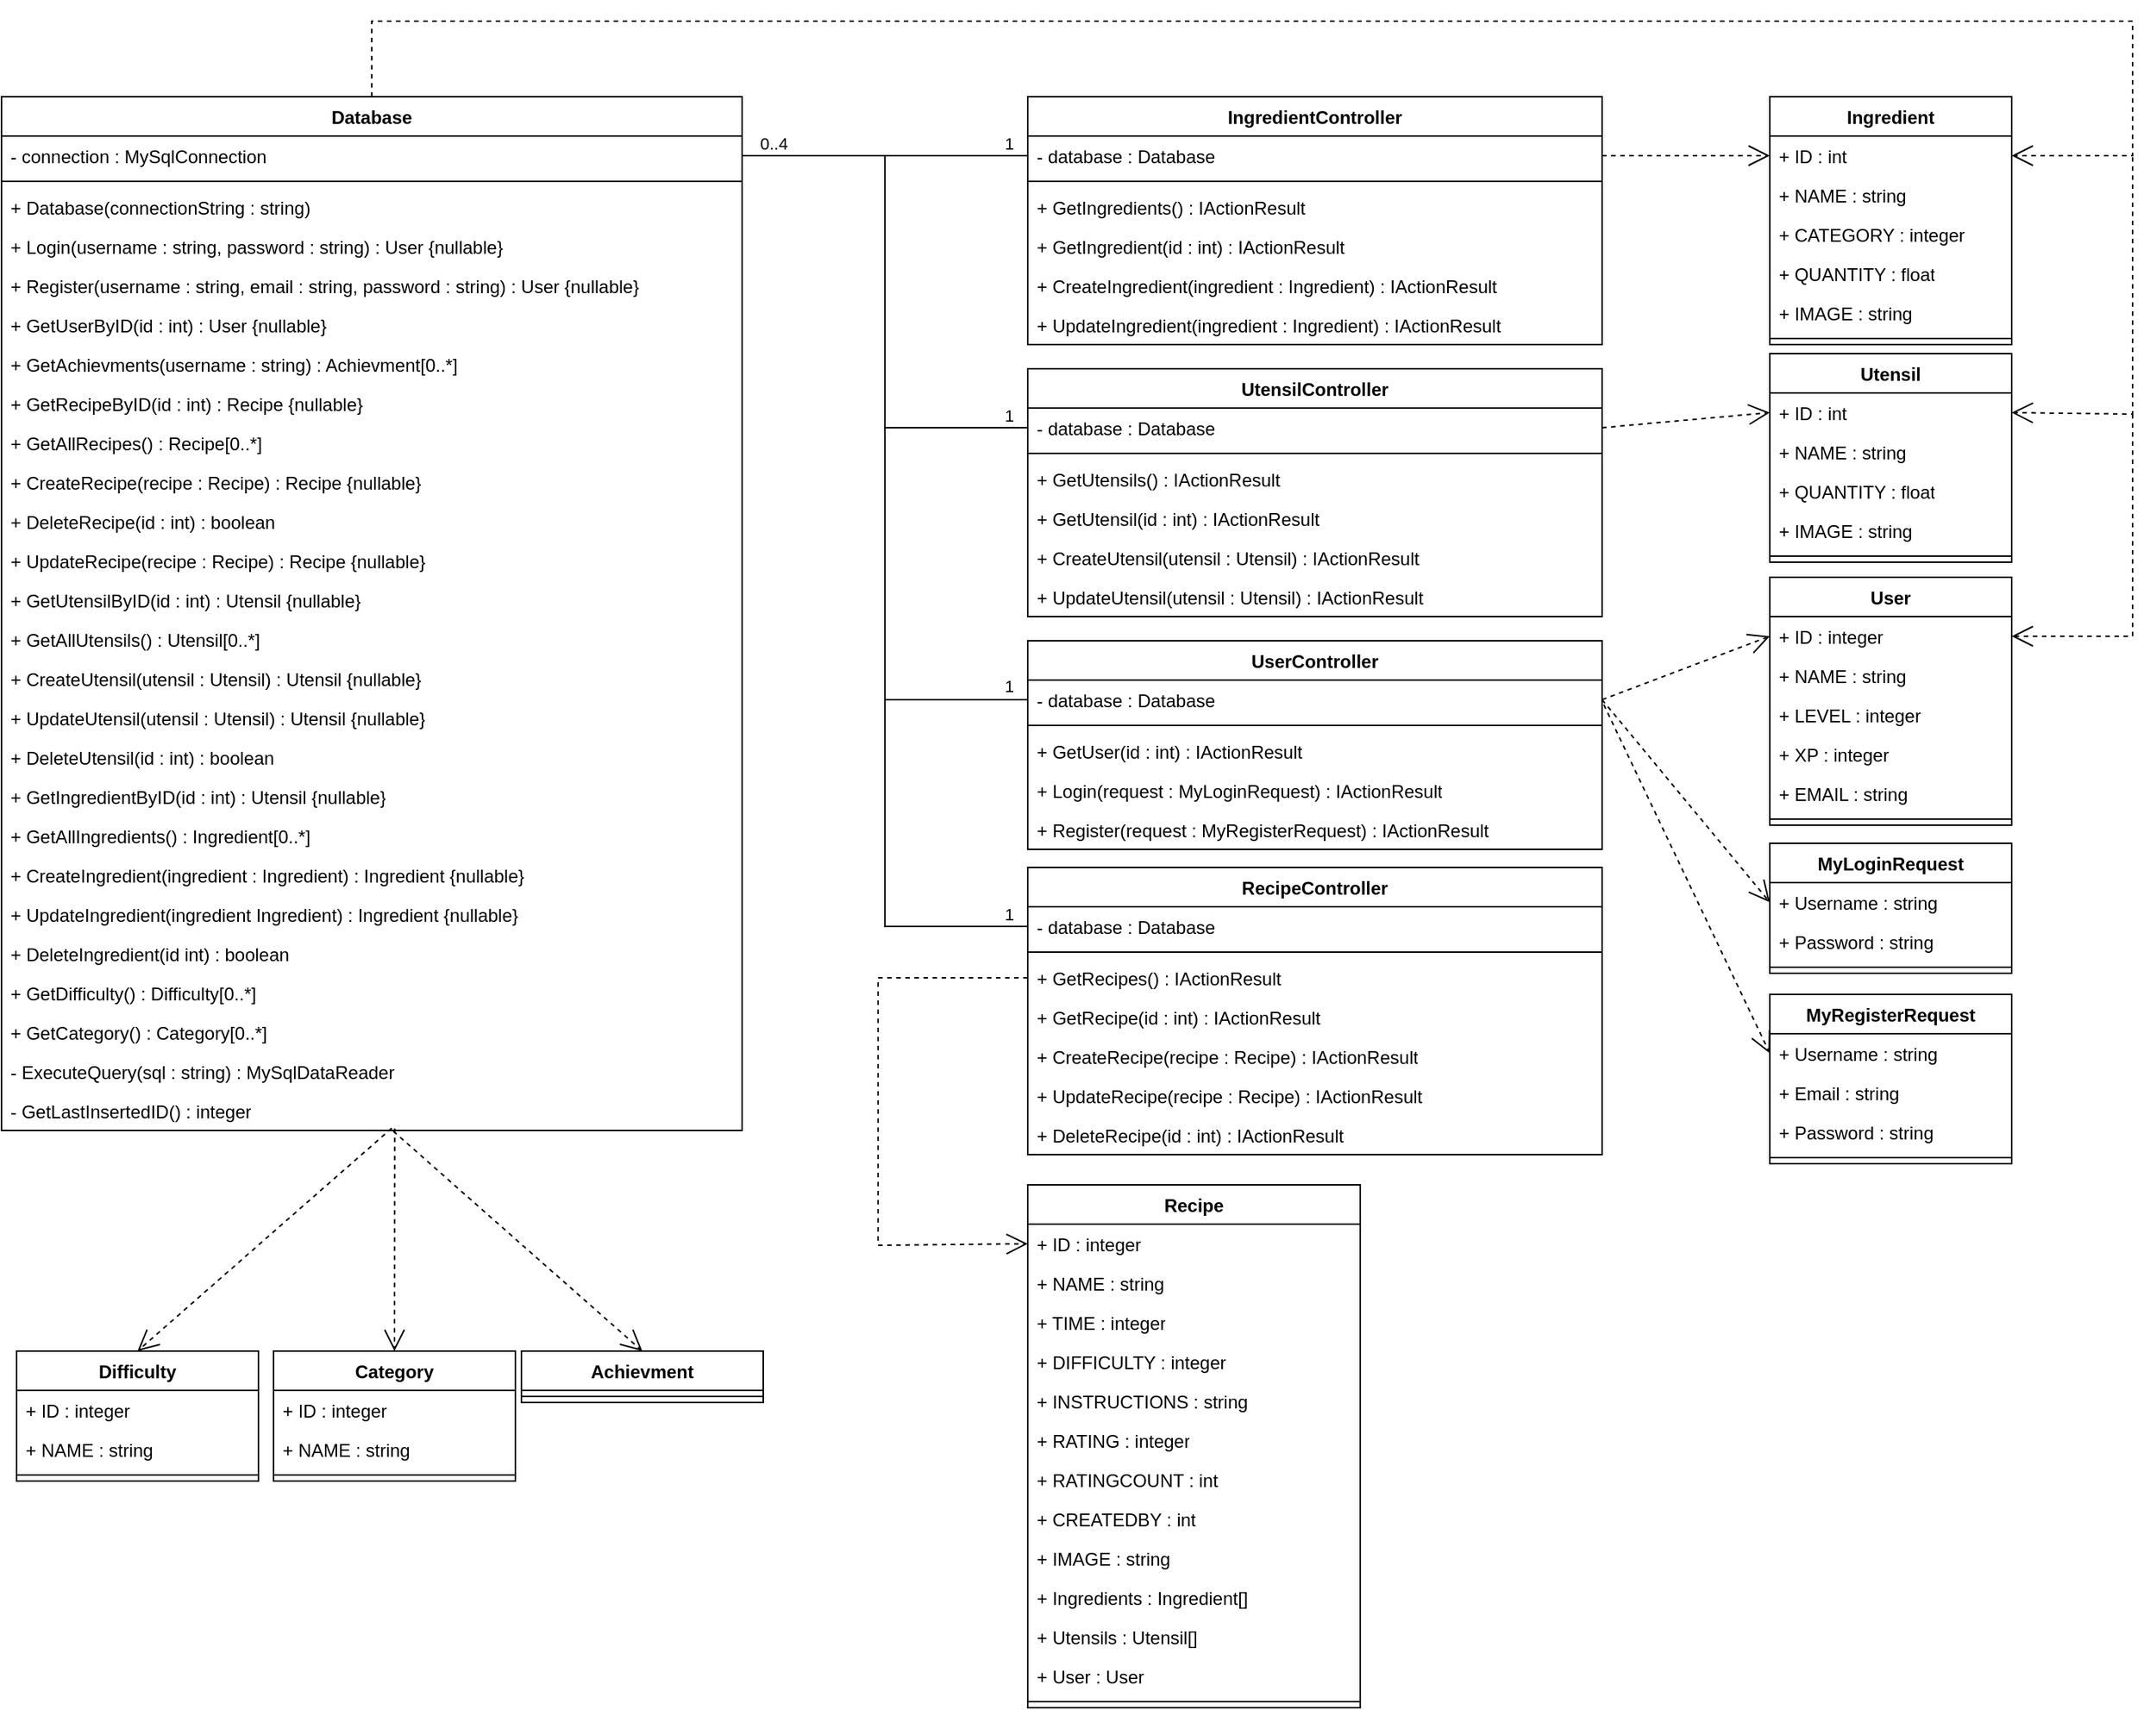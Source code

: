 <mxfile version="26.0.15">
  <diagram name="Seite-1" id="DfPdYTXLXnSN6vnyq1ma">
    <mxGraphModel dx="2300" dy="1243" grid="1" gridSize="10" guides="1" tooltips="1" connect="1" arrows="1" fold="1" page="1" pageScale="1" pageWidth="827" pageHeight="1169" math="0" shadow="0">
      <root>
        <mxCell id="0" />
        <mxCell id="1" parent="0" />
        <mxCell id="bOV27ZRf-qqVnHiNed2t-1" value="IngredientController" style="swimlane;fontStyle=1;align=center;verticalAlign=top;childLayout=stackLayout;horizontal=1;startSize=26;horizontalStack=0;resizeParent=1;resizeParentMax=0;resizeLast=0;collapsible=1;marginBottom=0;whiteSpace=wrap;html=1;" vertex="1" parent="1">
          <mxGeometry x="789" y="90" width="380" height="164" as="geometry" />
        </mxCell>
        <mxCell id="bOV27ZRf-qqVnHiNed2t-2" value="- database : Database" style="text;strokeColor=none;fillColor=none;align=left;verticalAlign=top;spacingLeft=4;spacingRight=4;overflow=hidden;rotatable=0;points=[[0,0.5],[1,0.5]];portConstraint=eastwest;whiteSpace=wrap;html=1;" vertex="1" parent="bOV27ZRf-qqVnHiNed2t-1">
          <mxGeometry y="26" width="380" height="26" as="geometry" />
        </mxCell>
        <mxCell id="bOV27ZRf-qqVnHiNed2t-3" value="" style="line;strokeWidth=1;fillColor=none;align=left;verticalAlign=middle;spacingTop=-1;spacingLeft=3;spacingRight=3;rotatable=0;labelPosition=right;points=[];portConstraint=eastwest;strokeColor=inherit;" vertex="1" parent="bOV27ZRf-qqVnHiNed2t-1">
          <mxGeometry y="52" width="380" height="8" as="geometry" />
        </mxCell>
        <mxCell id="bOV27ZRf-qqVnHiNed2t-4" value="+ GetIngredients() : IActionResult" style="text;strokeColor=none;fillColor=none;align=left;verticalAlign=top;spacingLeft=4;spacingRight=4;overflow=hidden;rotatable=0;points=[[0,0.5],[1,0.5]];portConstraint=eastwest;whiteSpace=wrap;html=1;" vertex="1" parent="bOV27ZRf-qqVnHiNed2t-1">
          <mxGeometry y="60" width="380" height="26" as="geometry" />
        </mxCell>
        <mxCell id="bOV27ZRf-qqVnHiNed2t-47" value="+ GetIngredient(id : int) : IActionResult" style="text;strokeColor=none;fillColor=none;align=left;verticalAlign=top;spacingLeft=4;spacingRight=4;overflow=hidden;rotatable=0;points=[[0,0.5],[1,0.5]];portConstraint=eastwest;whiteSpace=wrap;html=1;" vertex="1" parent="bOV27ZRf-qqVnHiNed2t-1">
          <mxGeometry y="86" width="380" height="26" as="geometry" />
        </mxCell>
        <mxCell id="bOV27ZRf-qqVnHiNed2t-48" value="+ CreateIngredient(ingredient : Ingredient) : IActionResult" style="text;strokeColor=none;fillColor=none;align=left;verticalAlign=top;spacingLeft=4;spacingRight=4;overflow=hidden;rotatable=0;points=[[0,0.5],[1,0.5]];portConstraint=eastwest;whiteSpace=wrap;html=1;" vertex="1" parent="bOV27ZRf-qqVnHiNed2t-1">
          <mxGeometry y="112" width="380" height="26" as="geometry" />
        </mxCell>
        <mxCell id="bOV27ZRf-qqVnHiNed2t-49" value="+ UpdateIngredient(ingredient : Ingredient) : IActionResult" style="text;strokeColor=none;fillColor=none;align=left;verticalAlign=top;spacingLeft=4;spacingRight=4;overflow=hidden;rotatable=0;points=[[0,0.5],[1,0.5]];portConstraint=eastwest;whiteSpace=wrap;html=1;" vertex="1" parent="bOV27ZRf-qqVnHiNed2t-1">
          <mxGeometry y="138" width="380" height="26" as="geometry" />
        </mxCell>
        <mxCell id="bOV27ZRf-qqVnHiNed2t-5" value="RecipeController" style="swimlane;fontStyle=1;align=center;verticalAlign=top;childLayout=stackLayout;horizontal=1;startSize=26;horizontalStack=0;resizeParent=1;resizeParentMax=0;resizeLast=0;collapsible=1;marginBottom=0;whiteSpace=wrap;html=1;" vertex="1" parent="1">
          <mxGeometry x="789" y="600" width="380" height="190" as="geometry" />
        </mxCell>
        <mxCell id="bOV27ZRf-qqVnHiNed2t-17" value="- database : Database" style="text;strokeColor=none;fillColor=none;align=left;verticalAlign=top;spacingLeft=4;spacingRight=4;overflow=hidden;rotatable=0;points=[[0,0.5],[1,0.5]];portConstraint=eastwest;whiteSpace=wrap;html=1;" vertex="1" parent="bOV27ZRf-qqVnHiNed2t-5">
          <mxGeometry y="26" width="380" height="26" as="geometry" />
        </mxCell>
        <mxCell id="bOV27ZRf-qqVnHiNed2t-7" value="" style="line;strokeWidth=1;fillColor=none;align=left;verticalAlign=middle;spacingTop=-1;spacingLeft=3;spacingRight=3;rotatable=0;labelPosition=right;points=[];portConstraint=eastwest;strokeColor=inherit;" vertex="1" parent="bOV27ZRf-qqVnHiNed2t-5">
          <mxGeometry y="52" width="380" height="8" as="geometry" />
        </mxCell>
        <mxCell id="bOV27ZRf-qqVnHiNed2t-8" value="+ GetRecipes() : IActionResult" style="text;strokeColor=none;fillColor=none;align=left;verticalAlign=top;spacingLeft=4;spacingRight=4;overflow=hidden;rotatable=0;points=[[0,0.5],[1,0.5]];portConstraint=eastwest;whiteSpace=wrap;html=1;" vertex="1" parent="bOV27ZRf-qqVnHiNed2t-5">
          <mxGeometry y="60" width="380" height="26" as="geometry" />
        </mxCell>
        <mxCell id="bOV27ZRf-qqVnHiNed2t-56" value="+ GetRecipe(id : int) : IActionResult" style="text;strokeColor=none;fillColor=none;align=left;verticalAlign=top;spacingLeft=4;spacingRight=4;overflow=hidden;rotatable=0;points=[[0,0.5],[1,0.5]];portConstraint=eastwest;whiteSpace=wrap;html=1;" vertex="1" parent="bOV27ZRf-qqVnHiNed2t-5">
          <mxGeometry y="86" width="380" height="26" as="geometry" />
        </mxCell>
        <mxCell id="bOV27ZRf-qqVnHiNed2t-57" value="+ CreateRecipe(recipe : Recipe) : IActionResult" style="text;strokeColor=none;fillColor=none;align=left;verticalAlign=top;spacingLeft=4;spacingRight=4;overflow=hidden;rotatable=0;points=[[0,0.5],[1,0.5]];portConstraint=eastwest;whiteSpace=wrap;html=1;" vertex="1" parent="bOV27ZRf-qqVnHiNed2t-5">
          <mxGeometry y="112" width="380" height="26" as="geometry" />
        </mxCell>
        <mxCell id="bOV27ZRf-qqVnHiNed2t-58" value="+ UpdateRecipe(recipe : Recipe) : IActionResult" style="text;strokeColor=none;fillColor=none;align=left;verticalAlign=top;spacingLeft=4;spacingRight=4;overflow=hidden;rotatable=0;points=[[0,0.5],[1,0.5]];portConstraint=eastwest;whiteSpace=wrap;html=1;" vertex="1" parent="bOV27ZRf-qqVnHiNed2t-5">
          <mxGeometry y="138" width="380" height="26" as="geometry" />
        </mxCell>
        <mxCell id="bOV27ZRf-qqVnHiNed2t-59" value="+ DeleteRecipe(id : int) : IActionResult" style="text;strokeColor=none;fillColor=none;align=left;verticalAlign=top;spacingLeft=4;spacingRight=4;overflow=hidden;rotatable=0;points=[[0,0.5],[1,0.5]];portConstraint=eastwest;whiteSpace=wrap;html=1;" vertex="1" parent="bOV27ZRf-qqVnHiNed2t-5">
          <mxGeometry y="164" width="380" height="26" as="geometry" />
        </mxCell>
        <mxCell id="bOV27ZRf-qqVnHiNed2t-9" value="User&lt;span style=&quot;background-color: transparent; color: light-dark(rgb(0, 0, 0), rgb(255, 255, 255));&quot;&gt;Controller&lt;/span&gt;" style="swimlane;fontStyle=1;align=center;verticalAlign=top;childLayout=stackLayout;horizontal=1;startSize=26;horizontalStack=0;resizeParent=1;resizeParentMax=0;resizeLast=0;collapsible=1;marginBottom=0;whiteSpace=wrap;html=1;" vertex="1" parent="1">
          <mxGeometry x="789" y="450" width="380" height="138" as="geometry" />
        </mxCell>
        <mxCell id="bOV27ZRf-qqVnHiNed2t-18" value="- database : Database" style="text;strokeColor=none;fillColor=none;align=left;verticalAlign=top;spacingLeft=4;spacingRight=4;overflow=hidden;rotatable=0;points=[[0,0.5],[1,0.5]];portConstraint=eastwest;whiteSpace=wrap;html=1;" vertex="1" parent="bOV27ZRf-qqVnHiNed2t-9">
          <mxGeometry y="26" width="380" height="26" as="geometry" />
        </mxCell>
        <mxCell id="bOV27ZRf-qqVnHiNed2t-11" value="" style="line;strokeWidth=1;fillColor=none;align=left;verticalAlign=middle;spacingTop=-1;spacingLeft=3;spacingRight=3;rotatable=0;labelPosition=right;points=[];portConstraint=eastwest;strokeColor=inherit;" vertex="1" parent="bOV27ZRf-qqVnHiNed2t-9">
          <mxGeometry y="52" width="380" height="8" as="geometry" />
        </mxCell>
        <mxCell id="bOV27ZRf-qqVnHiNed2t-12" value="+ GetUser(id : int) : IActionResult" style="text;strokeColor=none;fillColor=none;align=left;verticalAlign=top;spacingLeft=4;spacingRight=4;overflow=hidden;rotatable=0;points=[[0,0.5],[1,0.5]];portConstraint=eastwest;whiteSpace=wrap;html=1;" vertex="1" parent="bOV27ZRf-qqVnHiNed2t-9">
          <mxGeometry y="60" width="380" height="26" as="geometry" />
        </mxCell>
        <mxCell id="bOV27ZRf-qqVnHiNed2t-54" value="+ Login(request : MyLoginRequest) : IActionResult" style="text;strokeColor=none;fillColor=none;align=left;verticalAlign=top;spacingLeft=4;spacingRight=4;overflow=hidden;rotatable=0;points=[[0,0.5],[1,0.5]];portConstraint=eastwest;whiteSpace=wrap;html=1;" vertex="1" parent="bOV27ZRf-qqVnHiNed2t-9">
          <mxGeometry y="86" width="380" height="26" as="geometry" />
        </mxCell>
        <mxCell id="bOV27ZRf-qqVnHiNed2t-55" value="+ Register(request : MyRegisterRequest) : IActionResult" style="text;strokeColor=none;fillColor=none;align=left;verticalAlign=top;spacingLeft=4;spacingRight=4;overflow=hidden;rotatable=0;points=[[0,0.5],[1,0.5]];portConstraint=eastwest;whiteSpace=wrap;html=1;" vertex="1" parent="bOV27ZRf-qqVnHiNed2t-9">
          <mxGeometry y="112" width="380" height="26" as="geometry" />
        </mxCell>
        <mxCell id="bOV27ZRf-qqVnHiNed2t-13" value="UtensilController" style="swimlane;fontStyle=1;align=center;verticalAlign=top;childLayout=stackLayout;horizontal=1;startSize=26;horizontalStack=0;resizeParent=1;resizeParentMax=0;resizeLast=0;collapsible=1;marginBottom=0;whiteSpace=wrap;html=1;" vertex="1" parent="1">
          <mxGeometry x="789" y="270" width="380" height="164" as="geometry" />
        </mxCell>
        <mxCell id="bOV27ZRf-qqVnHiNed2t-19" value="- database : Database" style="text;strokeColor=none;fillColor=none;align=left;verticalAlign=top;spacingLeft=4;spacingRight=4;overflow=hidden;rotatable=0;points=[[0,0.5],[1,0.5]];portConstraint=eastwest;whiteSpace=wrap;html=1;" vertex="1" parent="bOV27ZRf-qqVnHiNed2t-13">
          <mxGeometry y="26" width="380" height="26" as="geometry" />
        </mxCell>
        <mxCell id="bOV27ZRf-qqVnHiNed2t-15" value="" style="line;strokeWidth=1;fillColor=none;align=left;verticalAlign=middle;spacingTop=-1;spacingLeft=3;spacingRight=3;rotatable=0;labelPosition=right;points=[];portConstraint=eastwest;strokeColor=inherit;" vertex="1" parent="bOV27ZRf-qqVnHiNed2t-13">
          <mxGeometry y="52" width="380" height="8" as="geometry" />
        </mxCell>
        <mxCell id="bOV27ZRf-qqVnHiNed2t-16" value="+ GetUtensils() : IActionResult" style="text;strokeColor=none;fillColor=none;align=left;verticalAlign=top;spacingLeft=4;spacingRight=4;overflow=hidden;rotatable=0;points=[[0,0.5],[1,0.5]];portConstraint=eastwest;whiteSpace=wrap;html=1;" vertex="1" parent="bOV27ZRf-qqVnHiNed2t-13">
          <mxGeometry y="60" width="380" height="26" as="geometry" />
        </mxCell>
        <mxCell id="bOV27ZRf-qqVnHiNed2t-51" value="+ GetUtensil(id : int) : IActionResult" style="text;strokeColor=none;fillColor=none;align=left;verticalAlign=top;spacingLeft=4;spacingRight=4;overflow=hidden;rotatable=0;points=[[0,0.5],[1,0.5]];portConstraint=eastwest;whiteSpace=wrap;html=1;" vertex="1" parent="bOV27ZRf-qqVnHiNed2t-13">
          <mxGeometry y="86" width="380" height="26" as="geometry" />
        </mxCell>
        <mxCell id="bOV27ZRf-qqVnHiNed2t-52" value="+ CreateUtensil(utensil : Utensil) : IActionResult" style="text;strokeColor=none;fillColor=none;align=left;verticalAlign=top;spacingLeft=4;spacingRight=4;overflow=hidden;rotatable=0;points=[[0,0.5],[1,0.5]];portConstraint=eastwest;whiteSpace=wrap;html=1;" vertex="1" parent="bOV27ZRf-qqVnHiNed2t-13">
          <mxGeometry y="112" width="380" height="26" as="geometry" />
        </mxCell>
        <mxCell id="bOV27ZRf-qqVnHiNed2t-53" value="+ UpdateUtensil(utensil : Utensil) : IActionResult" style="text;strokeColor=none;fillColor=none;align=left;verticalAlign=top;spacingLeft=4;spacingRight=4;overflow=hidden;rotatable=0;points=[[0,0.5],[1,0.5]];portConstraint=eastwest;whiteSpace=wrap;html=1;" vertex="1" parent="bOV27ZRf-qqVnHiNed2t-13">
          <mxGeometry y="138" width="380" height="26" as="geometry" />
        </mxCell>
        <mxCell id="bOV27ZRf-qqVnHiNed2t-20" value="Database" style="swimlane;fontStyle=1;align=center;verticalAlign=top;childLayout=stackLayout;horizontal=1;startSize=26;horizontalStack=0;resizeParent=1;resizeParentMax=0;resizeLast=0;collapsible=1;marginBottom=0;whiteSpace=wrap;html=1;" vertex="1" parent="1">
          <mxGeometry x="110" y="90" width="490" height="684" as="geometry" />
        </mxCell>
        <mxCell id="bOV27ZRf-qqVnHiNed2t-21" value="- connection : MySqlConnection" style="text;strokeColor=none;fillColor=none;align=left;verticalAlign=top;spacingLeft=4;spacingRight=4;overflow=hidden;rotatable=0;points=[[0,0.5],[1,0.5]];portConstraint=eastwest;whiteSpace=wrap;html=1;" vertex="1" parent="bOV27ZRf-qqVnHiNed2t-20">
          <mxGeometry y="26" width="490" height="26" as="geometry" />
        </mxCell>
        <mxCell id="bOV27ZRf-qqVnHiNed2t-22" value="" style="line;strokeWidth=1;fillColor=none;align=left;verticalAlign=middle;spacingTop=-1;spacingLeft=3;spacingRight=3;rotatable=0;labelPosition=right;points=[];portConstraint=eastwest;strokeColor=inherit;" vertex="1" parent="bOV27ZRf-qqVnHiNed2t-20">
          <mxGeometry y="52" width="490" height="8" as="geometry" />
        </mxCell>
        <mxCell id="bOV27ZRf-qqVnHiNed2t-23" value="+ Database(connectionString : string)" style="text;strokeColor=none;fillColor=none;align=left;verticalAlign=top;spacingLeft=4;spacingRight=4;overflow=hidden;rotatable=0;points=[[0,0.5],[1,0.5]];portConstraint=eastwest;whiteSpace=wrap;html=1;" vertex="1" parent="bOV27ZRf-qqVnHiNed2t-20">
          <mxGeometry y="60" width="490" height="26" as="geometry" />
        </mxCell>
        <mxCell id="bOV27ZRf-qqVnHiNed2t-26" value="+ Login(username : string, password : string) : User&amp;nbsp;{nullable}" style="text;strokeColor=none;fillColor=none;align=left;verticalAlign=top;spacingLeft=4;spacingRight=4;overflow=hidden;rotatable=0;points=[[0,0.5],[1,0.5]];portConstraint=eastwest;whiteSpace=wrap;html=1;" vertex="1" parent="bOV27ZRf-qqVnHiNed2t-20">
          <mxGeometry y="86" width="490" height="26" as="geometry" />
        </mxCell>
        <mxCell id="bOV27ZRf-qqVnHiNed2t-28" value="+ Register(username : string, email : string, password : string) : User&amp;nbsp;{nullable}" style="text;strokeColor=none;fillColor=none;align=left;verticalAlign=top;spacingLeft=4;spacingRight=4;overflow=hidden;rotatable=0;points=[[0,0.5],[1,0.5]];portConstraint=eastwest;whiteSpace=wrap;html=1;" vertex="1" parent="bOV27ZRf-qqVnHiNed2t-20">
          <mxGeometry y="112" width="490" height="26" as="geometry" />
        </mxCell>
        <mxCell id="bOV27ZRf-qqVnHiNed2t-30" value="+ GetUserByID(id : int) : User&amp;nbsp;{nullable}" style="text;strokeColor=none;fillColor=none;align=left;verticalAlign=top;spacingLeft=4;spacingRight=4;overflow=hidden;rotatable=0;points=[[0,0.5],[1,0.5]];portConstraint=eastwest;whiteSpace=wrap;html=1;" vertex="1" parent="bOV27ZRf-qqVnHiNed2t-20">
          <mxGeometry y="138" width="490" height="26" as="geometry" />
        </mxCell>
        <mxCell id="bOV27ZRf-qqVnHiNed2t-31" value="+ GetAchievments(username : string) : Achievment[0..*]" style="text;strokeColor=none;fillColor=none;align=left;verticalAlign=top;spacingLeft=4;spacingRight=4;overflow=hidden;rotatable=0;points=[[0,0.5],[1,0.5]];portConstraint=eastwest;whiteSpace=wrap;html=1;" vertex="1" parent="bOV27ZRf-qqVnHiNed2t-20">
          <mxGeometry y="164" width="490" height="26" as="geometry" />
        </mxCell>
        <mxCell id="bOV27ZRf-qqVnHiNed2t-24" value="+ GetRecipeByID(id : int) : Recipe&amp;nbsp;{nullable}" style="text;strokeColor=none;fillColor=none;align=left;verticalAlign=top;spacingLeft=4;spacingRight=4;overflow=hidden;rotatable=0;points=[[0,0.5],[1,0.5]];portConstraint=eastwest;whiteSpace=wrap;html=1;" vertex="1" parent="bOV27ZRf-qqVnHiNed2t-20">
          <mxGeometry y="190" width="490" height="26" as="geometry" />
        </mxCell>
        <mxCell id="bOV27ZRf-qqVnHiNed2t-25" value="+ GetAllRecipes() : Recipe[0..*]" style="text;strokeColor=none;fillColor=none;align=left;verticalAlign=top;spacingLeft=4;spacingRight=4;overflow=hidden;rotatable=0;points=[[0,0.5],[1,0.5]];portConstraint=eastwest;whiteSpace=wrap;html=1;" vertex="1" parent="bOV27ZRf-qqVnHiNed2t-20">
          <mxGeometry y="216" width="490" height="26" as="geometry" />
        </mxCell>
        <mxCell id="bOV27ZRf-qqVnHiNed2t-32" value="+ CreateRecipe(recipe : Recipe) : Recipe&amp;nbsp;{nullable}" style="text;strokeColor=none;fillColor=none;align=left;verticalAlign=top;spacingLeft=4;spacingRight=4;overflow=hidden;rotatable=0;points=[[0,0.5],[1,0.5]];portConstraint=eastwest;whiteSpace=wrap;html=1;" vertex="1" parent="bOV27ZRf-qqVnHiNed2t-20">
          <mxGeometry y="242" width="490" height="26" as="geometry" />
        </mxCell>
        <mxCell id="bOV27ZRf-qqVnHiNed2t-29" value="+ DeleteRecipe(id : int) : boolean" style="text;strokeColor=none;fillColor=none;align=left;verticalAlign=top;spacingLeft=4;spacingRight=4;overflow=hidden;rotatable=0;points=[[0,0.5],[1,0.5]];portConstraint=eastwest;whiteSpace=wrap;html=1;" vertex="1" parent="bOV27ZRf-qqVnHiNed2t-20">
          <mxGeometry y="268" width="490" height="26" as="geometry" />
        </mxCell>
        <mxCell id="bOV27ZRf-qqVnHiNed2t-27" value="+ UpdateRecipe(recipe : Recipe) : Recipe&amp;nbsp;{nullable}" style="text;strokeColor=none;fillColor=none;align=left;verticalAlign=top;spacingLeft=4;spacingRight=4;overflow=hidden;rotatable=0;points=[[0,0.5],[1,0.5]];portConstraint=eastwest;whiteSpace=wrap;html=1;" vertex="1" parent="bOV27ZRf-qqVnHiNed2t-20">
          <mxGeometry y="294" width="490" height="26" as="geometry" />
        </mxCell>
        <mxCell id="bOV27ZRf-qqVnHiNed2t-33" value="+ GetUtensilByID(id : int) : Utensil&amp;nbsp;{nullable}" style="text;strokeColor=none;fillColor=none;align=left;verticalAlign=top;spacingLeft=4;spacingRight=4;overflow=hidden;rotatable=0;points=[[0,0.5],[1,0.5]];portConstraint=eastwest;whiteSpace=wrap;html=1;" vertex="1" parent="bOV27ZRf-qqVnHiNed2t-20">
          <mxGeometry y="320" width="490" height="26" as="geometry" />
        </mxCell>
        <mxCell id="bOV27ZRf-qqVnHiNed2t-34" value="+ GetAllUtensils() : Utensil[0..*]" style="text;strokeColor=none;fillColor=none;align=left;verticalAlign=top;spacingLeft=4;spacingRight=4;overflow=hidden;rotatable=0;points=[[0,0.5],[1,0.5]];portConstraint=eastwest;whiteSpace=wrap;html=1;" vertex="1" parent="bOV27ZRf-qqVnHiNed2t-20">
          <mxGeometry y="346" width="490" height="26" as="geometry" />
        </mxCell>
        <mxCell id="bOV27ZRf-qqVnHiNed2t-35" value="+ CreateUtensil(utensil : Utensil) : Utensil&amp;nbsp;{nullable}" style="text;strokeColor=none;fillColor=none;align=left;verticalAlign=top;spacingLeft=4;spacingRight=4;overflow=hidden;rotatable=0;points=[[0,0.5],[1,0.5]];portConstraint=eastwest;whiteSpace=wrap;html=1;" vertex="1" parent="bOV27ZRf-qqVnHiNed2t-20">
          <mxGeometry y="372" width="490" height="26" as="geometry" />
        </mxCell>
        <mxCell id="bOV27ZRf-qqVnHiNed2t-36" value="+ UpdateUtensil(utensil : Utensil) : Utensil&amp;nbsp;{nullable}" style="text;strokeColor=none;fillColor=none;align=left;verticalAlign=top;spacingLeft=4;spacingRight=4;overflow=hidden;rotatable=0;points=[[0,0.5],[1,0.5]];portConstraint=eastwest;whiteSpace=wrap;html=1;" vertex="1" parent="bOV27ZRf-qqVnHiNed2t-20">
          <mxGeometry y="398" width="490" height="26" as="geometry" />
        </mxCell>
        <mxCell id="bOV27ZRf-qqVnHiNed2t-37" value="+ DeleteUtensil(id : int) : boolean" style="text;strokeColor=none;fillColor=none;align=left;verticalAlign=top;spacingLeft=4;spacingRight=4;overflow=hidden;rotatable=0;points=[[0,0.5],[1,0.5]];portConstraint=eastwest;whiteSpace=wrap;html=1;" vertex="1" parent="bOV27ZRf-qqVnHiNed2t-20">
          <mxGeometry y="424" width="490" height="26" as="geometry" />
        </mxCell>
        <mxCell id="bOV27ZRf-qqVnHiNed2t-38" value="+ GetIngredientByID(id : int) : Utensil&amp;nbsp;{nullable}" style="text;strokeColor=none;fillColor=none;align=left;verticalAlign=top;spacingLeft=4;spacingRight=4;overflow=hidden;rotatable=0;points=[[0,0.5],[1,0.5]];portConstraint=eastwest;whiteSpace=wrap;html=1;" vertex="1" parent="bOV27ZRf-qqVnHiNed2t-20">
          <mxGeometry y="450" width="490" height="26" as="geometry" />
        </mxCell>
        <mxCell id="bOV27ZRf-qqVnHiNed2t-39" value="+ GetAllIngredients() : Ingredient[0..*]" style="text;strokeColor=none;fillColor=none;align=left;verticalAlign=top;spacingLeft=4;spacingRight=4;overflow=hidden;rotatable=0;points=[[0,0.5],[1,0.5]];portConstraint=eastwest;whiteSpace=wrap;html=1;" vertex="1" parent="bOV27ZRf-qqVnHiNed2t-20">
          <mxGeometry y="476" width="490" height="26" as="geometry" />
        </mxCell>
        <mxCell id="bOV27ZRf-qqVnHiNed2t-40" value="+ CreateIngredient(ingredient : Ingredient) : Ingredient&amp;nbsp;{nullable}" style="text;strokeColor=none;fillColor=none;align=left;verticalAlign=top;spacingLeft=4;spacingRight=4;overflow=hidden;rotatable=0;points=[[0,0.5],[1,0.5]];portConstraint=eastwest;whiteSpace=wrap;html=1;" vertex="1" parent="bOV27ZRf-qqVnHiNed2t-20">
          <mxGeometry y="502" width="490" height="26" as="geometry" />
        </mxCell>
        <mxCell id="bOV27ZRf-qqVnHiNed2t-41" value="+ UpdateIngredient(ingredient Ingredient) : Ingredient&amp;nbsp;{nullable}" style="text;strokeColor=none;fillColor=none;align=left;verticalAlign=top;spacingLeft=4;spacingRight=4;overflow=hidden;rotatable=0;points=[[0,0.5],[1,0.5]];portConstraint=eastwest;whiteSpace=wrap;html=1;" vertex="1" parent="bOV27ZRf-qqVnHiNed2t-20">
          <mxGeometry y="528" width="490" height="26" as="geometry" />
        </mxCell>
        <mxCell id="bOV27ZRf-qqVnHiNed2t-42" value="+ DeleteIngredient(id int) : boolean" style="text;strokeColor=none;fillColor=none;align=left;verticalAlign=top;spacingLeft=4;spacingRight=4;overflow=hidden;rotatable=0;points=[[0,0.5],[1,0.5]];portConstraint=eastwest;whiteSpace=wrap;html=1;" vertex="1" parent="bOV27ZRf-qqVnHiNed2t-20">
          <mxGeometry y="554" width="490" height="26" as="geometry" />
        </mxCell>
        <mxCell id="bOV27ZRf-qqVnHiNed2t-43" value="+ GetDifficulty() : Difficulty[0..*]" style="text;strokeColor=none;fillColor=none;align=left;verticalAlign=top;spacingLeft=4;spacingRight=4;overflow=hidden;rotatable=0;points=[[0,0.5],[1,0.5]];portConstraint=eastwest;whiteSpace=wrap;html=1;" vertex="1" parent="bOV27ZRf-qqVnHiNed2t-20">
          <mxGeometry y="580" width="490" height="26" as="geometry" />
        </mxCell>
        <mxCell id="bOV27ZRf-qqVnHiNed2t-44" value="+ GetCategory() : Category[0..*]" style="text;strokeColor=none;fillColor=none;align=left;verticalAlign=top;spacingLeft=4;spacingRight=4;overflow=hidden;rotatable=0;points=[[0,0.5],[1,0.5]];portConstraint=eastwest;whiteSpace=wrap;html=1;" vertex="1" parent="bOV27ZRf-qqVnHiNed2t-20">
          <mxGeometry y="606" width="490" height="26" as="geometry" />
        </mxCell>
        <mxCell id="bOV27ZRf-qqVnHiNed2t-45" value="- ExecuteQuery(sql : string) : MySqlDataReader" style="text;strokeColor=none;fillColor=none;align=left;verticalAlign=top;spacingLeft=4;spacingRight=4;overflow=hidden;rotatable=0;points=[[0,0.5],[1,0.5]];portConstraint=eastwest;whiteSpace=wrap;html=1;" vertex="1" parent="bOV27ZRf-qqVnHiNed2t-20">
          <mxGeometry y="632" width="490" height="26" as="geometry" />
        </mxCell>
        <mxCell id="bOV27ZRf-qqVnHiNed2t-46" value="- GetLastInsertedID() : integer" style="text;strokeColor=none;fillColor=none;align=left;verticalAlign=top;spacingLeft=4;spacingRight=4;overflow=hidden;rotatable=0;points=[[0,0.5],[1,0.5]];portConstraint=eastwest;whiteSpace=wrap;html=1;" vertex="1" parent="bOV27ZRf-qqVnHiNed2t-20">
          <mxGeometry y="658" width="490" height="26" as="geometry" />
        </mxCell>
        <mxCell id="bOV27ZRf-qqVnHiNed2t-62" value="" style="endArrow=none;html=1;edgeStyle=orthogonalEdgeStyle;rounded=0;exitX=1;exitY=0.5;exitDx=0;exitDy=0;entryX=0;entryY=0.5;entryDx=0;entryDy=0;" edge="1" parent="1" source="bOV27ZRf-qqVnHiNed2t-21" target="bOV27ZRf-qqVnHiNed2t-2">
          <mxGeometry relative="1" as="geometry">
            <mxPoint x="550" y="460" as="sourcePoint" />
            <mxPoint x="710" y="460" as="targetPoint" />
          </mxGeometry>
        </mxCell>
        <mxCell id="bOV27ZRf-qqVnHiNed2t-63" value="0..4" style="edgeLabel;resizable=0;html=1;align=left;verticalAlign=bottom;" connectable="0" vertex="1" parent="bOV27ZRf-qqVnHiNed2t-62">
          <mxGeometry x="-1" relative="1" as="geometry">
            <mxPoint x="10" as="offset" />
          </mxGeometry>
        </mxCell>
        <mxCell id="bOV27ZRf-qqVnHiNed2t-64" value="1" style="edgeLabel;resizable=0;html=1;align=right;verticalAlign=bottom;" connectable="0" vertex="1" parent="bOV27ZRf-qqVnHiNed2t-62">
          <mxGeometry x="1" relative="1" as="geometry">
            <mxPoint x="-9" as="offset" />
          </mxGeometry>
        </mxCell>
        <mxCell id="bOV27ZRf-qqVnHiNed2t-65" value="" style="endArrow=none;html=1;edgeStyle=orthogonalEdgeStyle;rounded=0;exitX=1;exitY=0.5;exitDx=0;exitDy=0;entryX=0;entryY=0.5;entryDx=0;entryDy=0;" edge="1" parent="1" source="bOV27ZRf-qqVnHiNed2t-21" target="bOV27ZRf-qqVnHiNed2t-19">
          <mxGeometry relative="1" as="geometry">
            <mxPoint x="500" y="270" as="sourcePoint" />
            <mxPoint x="799" y="270" as="targetPoint" />
          </mxGeometry>
        </mxCell>
        <mxCell id="bOV27ZRf-qqVnHiNed2t-67" value="1" style="edgeLabel;resizable=0;html=1;align=right;verticalAlign=bottom;" connectable="0" vertex="1" parent="bOV27ZRf-qqVnHiNed2t-65">
          <mxGeometry x="1" relative="1" as="geometry">
            <mxPoint x="-9" as="offset" />
          </mxGeometry>
        </mxCell>
        <mxCell id="bOV27ZRf-qqVnHiNed2t-68" value="" style="endArrow=none;html=1;edgeStyle=orthogonalEdgeStyle;rounded=0;exitX=1;exitY=0.5;exitDx=0;exitDy=0;entryX=0;entryY=0.5;entryDx=0;entryDy=0;" edge="1" parent="1" source="bOV27ZRf-qqVnHiNed2t-21" target="bOV27ZRf-qqVnHiNed2t-18">
          <mxGeometry relative="1" as="geometry">
            <mxPoint x="435" y="400" as="sourcePoint" />
            <mxPoint x="734" y="580" as="targetPoint" />
          </mxGeometry>
        </mxCell>
        <mxCell id="bOV27ZRf-qqVnHiNed2t-69" value="1" style="edgeLabel;resizable=0;html=1;align=right;verticalAlign=bottom;" connectable="0" vertex="1" parent="bOV27ZRf-qqVnHiNed2t-68">
          <mxGeometry x="1" relative="1" as="geometry">
            <mxPoint x="-9" y="-1" as="offset" />
          </mxGeometry>
        </mxCell>
        <mxCell id="bOV27ZRf-qqVnHiNed2t-70" value="" style="endArrow=none;html=1;edgeStyle=orthogonalEdgeStyle;rounded=0;exitX=1;exitY=0.5;exitDx=0;exitDy=0;entryX=0;entryY=0.5;entryDx=0;entryDy=0;" edge="1" parent="1" source="bOV27ZRf-qqVnHiNed2t-21" target="bOV27ZRf-qqVnHiNed2t-17">
          <mxGeometry relative="1" as="geometry">
            <mxPoint x="510" y="149" as="sourcePoint" />
            <mxPoint x="809" y="329" as="targetPoint" />
          </mxGeometry>
        </mxCell>
        <mxCell id="bOV27ZRf-qqVnHiNed2t-71" value="1" style="edgeLabel;resizable=0;html=1;align=right;verticalAlign=bottom;" connectable="0" vertex="1" parent="bOV27ZRf-qqVnHiNed2t-70">
          <mxGeometry x="1" relative="1" as="geometry">
            <mxPoint x="-9" as="offset" />
          </mxGeometry>
        </mxCell>
        <mxCell id="bOV27ZRf-qqVnHiNed2t-72" value="Achievment" style="swimlane;fontStyle=1;align=center;verticalAlign=top;childLayout=stackLayout;horizontal=1;startSize=26;horizontalStack=0;resizeParent=1;resizeParentMax=0;resizeLast=0;collapsible=1;marginBottom=0;whiteSpace=wrap;html=1;" vertex="1" parent="1">
          <mxGeometry x="454" y="920" width="160" height="34" as="geometry" />
        </mxCell>
        <mxCell id="bOV27ZRf-qqVnHiNed2t-74" value="" style="line;strokeWidth=1;fillColor=none;align=left;verticalAlign=middle;spacingTop=-1;spacingLeft=3;spacingRight=3;rotatable=0;labelPosition=right;points=[];portConstraint=eastwest;strokeColor=inherit;" vertex="1" parent="bOV27ZRf-qqVnHiNed2t-72">
          <mxGeometry y="26" width="160" height="8" as="geometry" />
        </mxCell>
        <mxCell id="bOV27ZRf-qqVnHiNed2t-76" value="Category" style="swimlane;fontStyle=1;align=center;verticalAlign=top;childLayout=stackLayout;horizontal=1;startSize=26;horizontalStack=0;resizeParent=1;resizeParentMax=0;resizeLast=0;collapsible=1;marginBottom=0;whiteSpace=wrap;html=1;" vertex="1" parent="1">
          <mxGeometry x="290" y="920" width="160" height="86" as="geometry" />
        </mxCell>
        <mxCell id="bOV27ZRf-qqVnHiNed2t-77" value="+ ID : integer" style="text;strokeColor=none;fillColor=none;align=left;verticalAlign=top;spacingLeft=4;spacingRight=4;overflow=hidden;rotatable=0;points=[[0,0.5],[1,0.5]];portConstraint=eastwest;whiteSpace=wrap;html=1;" vertex="1" parent="bOV27ZRf-qqVnHiNed2t-76">
          <mxGeometry y="26" width="160" height="26" as="geometry" />
        </mxCell>
        <mxCell id="bOV27ZRf-qqVnHiNed2t-80" value="+ NAME : string" style="text;strokeColor=none;fillColor=none;align=left;verticalAlign=top;spacingLeft=4;spacingRight=4;overflow=hidden;rotatable=0;points=[[0,0.5],[1,0.5]];portConstraint=eastwest;whiteSpace=wrap;html=1;" vertex="1" parent="bOV27ZRf-qqVnHiNed2t-76">
          <mxGeometry y="52" width="160" height="26" as="geometry" />
        </mxCell>
        <mxCell id="bOV27ZRf-qqVnHiNed2t-78" value="" style="line;strokeWidth=1;fillColor=none;align=left;verticalAlign=middle;spacingTop=-1;spacingLeft=3;spacingRight=3;rotatable=0;labelPosition=right;points=[];portConstraint=eastwest;strokeColor=inherit;" vertex="1" parent="bOV27ZRf-qqVnHiNed2t-76">
          <mxGeometry y="78" width="160" height="8" as="geometry" />
        </mxCell>
        <mxCell id="bOV27ZRf-qqVnHiNed2t-81" value="Difficulty" style="swimlane;fontStyle=1;align=center;verticalAlign=top;childLayout=stackLayout;horizontal=1;startSize=26;horizontalStack=0;resizeParent=1;resizeParentMax=0;resizeLast=0;collapsible=1;marginBottom=0;whiteSpace=wrap;html=1;" vertex="1" parent="1">
          <mxGeometry x="120" y="920" width="160" height="86" as="geometry" />
        </mxCell>
        <mxCell id="bOV27ZRf-qqVnHiNed2t-82" value="+ ID : integer" style="text;strokeColor=none;fillColor=none;align=left;verticalAlign=top;spacingLeft=4;spacingRight=4;overflow=hidden;rotatable=0;points=[[0,0.5],[1,0.5]];portConstraint=eastwest;whiteSpace=wrap;html=1;" vertex="1" parent="bOV27ZRf-qqVnHiNed2t-81">
          <mxGeometry y="26" width="160" height="26" as="geometry" />
        </mxCell>
        <mxCell id="bOV27ZRf-qqVnHiNed2t-83" value="+ NAME : string" style="text;strokeColor=none;fillColor=none;align=left;verticalAlign=top;spacingLeft=4;spacingRight=4;overflow=hidden;rotatable=0;points=[[0,0.5],[1,0.5]];portConstraint=eastwest;whiteSpace=wrap;html=1;" vertex="1" parent="bOV27ZRf-qqVnHiNed2t-81">
          <mxGeometry y="52" width="160" height="26" as="geometry" />
        </mxCell>
        <mxCell id="bOV27ZRf-qqVnHiNed2t-84" value="" style="line;strokeWidth=1;fillColor=none;align=left;verticalAlign=middle;spacingTop=-1;spacingLeft=3;spacingRight=3;rotatable=0;labelPosition=right;points=[];portConstraint=eastwest;strokeColor=inherit;" vertex="1" parent="bOV27ZRf-qqVnHiNed2t-81">
          <mxGeometry y="78" width="160" height="8" as="geometry" />
        </mxCell>
        <mxCell id="bOV27ZRf-qqVnHiNed2t-85" value="Ingredient" style="swimlane;fontStyle=1;align=center;verticalAlign=top;childLayout=stackLayout;horizontal=1;startSize=26;horizontalStack=0;resizeParent=1;resizeParentMax=0;resizeLast=0;collapsible=1;marginBottom=0;whiteSpace=wrap;html=1;" vertex="1" parent="1">
          <mxGeometry x="1280" y="90" width="160" height="164" as="geometry" />
        </mxCell>
        <mxCell id="bOV27ZRf-qqVnHiNed2t-86" value="+ ID : int" style="text;strokeColor=none;fillColor=none;align=left;verticalAlign=top;spacingLeft=4;spacingRight=4;overflow=hidden;rotatable=0;points=[[0,0.5],[1,0.5]];portConstraint=eastwest;whiteSpace=wrap;html=1;" vertex="1" parent="bOV27ZRf-qqVnHiNed2t-85">
          <mxGeometry y="26" width="160" height="26" as="geometry" />
        </mxCell>
        <mxCell id="bOV27ZRf-qqVnHiNed2t-87" value="+ NAME : string" style="text;strokeColor=none;fillColor=none;align=left;verticalAlign=top;spacingLeft=4;spacingRight=4;overflow=hidden;rotatable=0;points=[[0,0.5],[1,0.5]];portConstraint=eastwest;whiteSpace=wrap;html=1;" vertex="1" parent="bOV27ZRf-qqVnHiNed2t-85">
          <mxGeometry y="52" width="160" height="26" as="geometry" />
        </mxCell>
        <mxCell id="bOV27ZRf-qqVnHiNed2t-89" value="+ CATEGORY : integer" style="text;strokeColor=none;fillColor=none;align=left;verticalAlign=top;spacingLeft=4;spacingRight=4;overflow=hidden;rotatable=0;points=[[0,0.5],[1,0.5]];portConstraint=eastwest;whiteSpace=wrap;html=1;" vertex="1" parent="bOV27ZRf-qqVnHiNed2t-85">
          <mxGeometry y="78" width="160" height="26" as="geometry" />
        </mxCell>
        <mxCell id="bOV27ZRf-qqVnHiNed2t-90" value="+ QUANTITY : float" style="text;strokeColor=none;fillColor=none;align=left;verticalAlign=top;spacingLeft=4;spacingRight=4;overflow=hidden;rotatable=0;points=[[0,0.5],[1,0.5]];portConstraint=eastwest;whiteSpace=wrap;html=1;" vertex="1" parent="bOV27ZRf-qqVnHiNed2t-85">
          <mxGeometry y="104" width="160" height="26" as="geometry" />
        </mxCell>
        <mxCell id="bOV27ZRf-qqVnHiNed2t-91" value="+ IMAGE : string" style="text;strokeColor=none;fillColor=none;align=left;verticalAlign=top;spacingLeft=4;spacingRight=4;overflow=hidden;rotatable=0;points=[[0,0.5],[1,0.5]];portConstraint=eastwest;whiteSpace=wrap;html=1;" vertex="1" parent="bOV27ZRf-qqVnHiNed2t-85">
          <mxGeometry y="130" width="160" height="26" as="geometry" />
        </mxCell>
        <mxCell id="bOV27ZRf-qqVnHiNed2t-88" value="" style="line;strokeWidth=1;fillColor=none;align=left;verticalAlign=middle;spacingTop=-1;spacingLeft=3;spacingRight=3;rotatable=0;labelPosition=right;points=[];portConstraint=eastwest;strokeColor=inherit;" vertex="1" parent="bOV27ZRf-qqVnHiNed2t-85">
          <mxGeometry y="156" width="160" height="8" as="geometry" />
        </mxCell>
        <mxCell id="bOV27ZRf-qqVnHiNed2t-92" value="MyLoginRequest" style="swimlane;fontStyle=1;align=center;verticalAlign=top;childLayout=stackLayout;horizontal=1;startSize=26;horizontalStack=0;resizeParent=1;resizeParentMax=0;resizeLast=0;collapsible=1;marginBottom=0;whiteSpace=wrap;html=1;" vertex="1" parent="1">
          <mxGeometry x="1280" y="584" width="160" height="86" as="geometry" />
        </mxCell>
        <mxCell id="bOV27ZRf-qqVnHiNed2t-93" value="+ Username : string" style="text;strokeColor=none;fillColor=none;align=left;verticalAlign=top;spacingLeft=4;spacingRight=4;overflow=hidden;rotatable=0;points=[[0,0.5],[1,0.5]];portConstraint=eastwest;whiteSpace=wrap;html=1;" vertex="1" parent="bOV27ZRf-qqVnHiNed2t-92">
          <mxGeometry y="26" width="160" height="26" as="geometry" />
        </mxCell>
        <mxCell id="bOV27ZRf-qqVnHiNed2t-94" value="+ Password : string" style="text;strokeColor=none;fillColor=none;align=left;verticalAlign=top;spacingLeft=4;spacingRight=4;overflow=hidden;rotatable=0;points=[[0,0.5],[1,0.5]];portConstraint=eastwest;whiteSpace=wrap;html=1;" vertex="1" parent="bOV27ZRf-qqVnHiNed2t-92">
          <mxGeometry y="52" width="160" height="26" as="geometry" />
        </mxCell>
        <mxCell id="bOV27ZRf-qqVnHiNed2t-95" value="" style="line;strokeWidth=1;fillColor=none;align=left;verticalAlign=middle;spacingTop=-1;spacingLeft=3;spacingRight=3;rotatable=0;labelPosition=right;points=[];portConstraint=eastwest;strokeColor=inherit;" vertex="1" parent="bOV27ZRf-qqVnHiNed2t-92">
          <mxGeometry y="78" width="160" height="8" as="geometry" />
        </mxCell>
        <mxCell id="bOV27ZRf-qqVnHiNed2t-96" value="MyRegisterRequest" style="swimlane;fontStyle=1;align=center;verticalAlign=top;childLayout=stackLayout;horizontal=1;startSize=26;horizontalStack=0;resizeParent=1;resizeParentMax=0;resizeLast=0;collapsible=1;marginBottom=0;whiteSpace=wrap;html=1;" vertex="1" parent="1">
          <mxGeometry x="1280" y="684" width="160" height="112" as="geometry" />
        </mxCell>
        <mxCell id="bOV27ZRf-qqVnHiNed2t-97" value="+ Username : string" style="text;strokeColor=none;fillColor=none;align=left;verticalAlign=top;spacingLeft=4;spacingRight=4;overflow=hidden;rotatable=0;points=[[0,0.5],[1,0.5]];portConstraint=eastwest;whiteSpace=wrap;html=1;" vertex="1" parent="bOV27ZRf-qqVnHiNed2t-96">
          <mxGeometry y="26" width="160" height="26" as="geometry" />
        </mxCell>
        <mxCell id="bOV27ZRf-qqVnHiNed2t-100" value="+ Email : string" style="text;strokeColor=none;fillColor=none;align=left;verticalAlign=top;spacingLeft=4;spacingRight=4;overflow=hidden;rotatable=0;points=[[0,0.5],[1,0.5]];portConstraint=eastwest;whiteSpace=wrap;html=1;" vertex="1" parent="bOV27ZRf-qqVnHiNed2t-96">
          <mxGeometry y="52" width="160" height="26" as="geometry" />
        </mxCell>
        <mxCell id="bOV27ZRf-qqVnHiNed2t-98" value="+ Password : string" style="text;strokeColor=none;fillColor=none;align=left;verticalAlign=top;spacingLeft=4;spacingRight=4;overflow=hidden;rotatable=0;points=[[0,0.5],[1,0.5]];portConstraint=eastwest;whiteSpace=wrap;html=1;" vertex="1" parent="bOV27ZRf-qqVnHiNed2t-96">
          <mxGeometry y="78" width="160" height="26" as="geometry" />
        </mxCell>
        <mxCell id="bOV27ZRf-qqVnHiNed2t-99" value="" style="line;strokeWidth=1;fillColor=none;align=left;verticalAlign=middle;spacingTop=-1;spacingLeft=3;spacingRight=3;rotatable=0;labelPosition=right;points=[];portConstraint=eastwest;strokeColor=inherit;" vertex="1" parent="bOV27ZRf-qqVnHiNed2t-96">
          <mxGeometry y="104" width="160" height="8" as="geometry" />
        </mxCell>
        <mxCell id="bOV27ZRf-qqVnHiNed2t-101" value="Utensil" style="swimlane;fontStyle=1;align=center;verticalAlign=top;childLayout=stackLayout;horizontal=1;startSize=26;horizontalStack=0;resizeParent=1;resizeParentMax=0;resizeLast=0;collapsible=1;marginBottom=0;whiteSpace=wrap;html=1;" vertex="1" parent="1">
          <mxGeometry x="1280" y="260" width="160" height="138" as="geometry" />
        </mxCell>
        <mxCell id="bOV27ZRf-qqVnHiNed2t-102" value="+ ID : int" style="text;strokeColor=none;fillColor=none;align=left;verticalAlign=top;spacingLeft=4;spacingRight=4;overflow=hidden;rotatable=0;points=[[0,0.5],[1,0.5]];portConstraint=eastwest;whiteSpace=wrap;html=1;" vertex="1" parent="bOV27ZRf-qqVnHiNed2t-101">
          <mxGeometry y="26" width="160" height="26" as="geometry" />
        </mxCell>
        <mxCell id="bOV27ZRf-qqVnHiNed2t-103" value="+ NAME : string" style="text;strokeColor=none;fillColor=none;align=left;verticalAlign=top;spacingLeft=4;spacingRight=4;overflow=hidden;rotatable=0;points=[[0,0.5],[1,0.5]];portConstraint=eastwest;whiteSpace=wrap;html=1;" vertex="1" parent="bOV27ZRf-qqVnHiNed2t-101">
          <mxGeometry y="52" width="160" height="26" as="geometry" />
        </mxCell>
        <mxCell id="bOV27ZRf-qqVnHiNed2t-104" value="+ QUANTITY : float" style="text;strokeColor=none;fillColor=none;align=left;verticalAlign=top;spacingLeft=4;spacingRight=4;overflow=hidden;rotatable=0;points=[[0,0.5],[1,0.5]];portConstraint=eastwest;whiteSpace=wrap;html=1;" vertex="1" parent="bOV27ZRf-qqVnHiNed2t-101">
          <mxGeometry y="78" width="160" height="26" as="geometry" />
        </mxCell>
        <mxCell id="bOV27ZRf-qqVnHiNed2t-106" value="+ IMAGE : string" style="text;strokeColor=none;fillColor=none;align=left;verticalAlign=top;spacingLeft=4;spacingRight=4;overflow=hidden;rotatable=0;points=[[0,0.5],[1,0.5]];portConstraint=eastwest;whiteSpace=wrap;html=1;" vertex="1" parent="bOV27ZRf-qqVnHiNed2t-101">
          <mxGeometry y="104" width="160" height="26" as="geometry" />
        </mxCell>
        <mxCell id="bOV27ZRf-qqVnHiNed2t-107" value="" style="line;strokeWidth=1;fillColor=none;align=left;verticalAlign=middle;spacingTop=-1;spacingLeft=3;spacingRight=3;rotatable=0;labelPosition=right;points=[];portConstraint=eastwest;strokeColor=inherit;" vertex="1" parent="bOV27ZRf-qqVnHiNed2t-101">
          <mxGeometry y="130" width="160" height="8" as="geometry" />
        </mxCell>
        <mxCell id="bOV27ZRf-qqVnHiNed2t-108" value="Recipe" style="swimlane;fontStyle=1;align=center;verticalAlign=top;childLayout=stackLayout;horizontal=1;startSize=26;horizontalStack=0;resizeParent=1;resizeParentMax=0;resizeLast=0;collapsible=1;marginBottom=0;whiteSpace=wrap;html=1;" vertex="1" parent="1">
          <mxGeometry x="789" y="810" width="220" height="346" as="geometry" />
        </mxCell>
        <mxCell id="bOV27ZRf-qqVnHiNed2t-109" value="+ ID : integer" style="text;strokeColor=none;fillColor=none;align=left;verticalAlign=top;spacingLeft=4;spacingRight=4;overflow=hidden;rotatable=0;points=[[0,0.5],[1,0.5]];portConstraint=eastwest;whiteSpace=wrap;html=1;" vertex="1" parent="bOV27ZRf-qqVnHiNed2t-108">
          <mxGeometry y="26" width="220" height="26" as="geometry" />
        </mxCell>
        <mxCell id="bOV27ZRf-qqVnHiNed2t-110" value="+ NAME : string" style="text;strokeColor=none;fillColor=none;align=left;verticalAlign=top;spacingLeft=4;spacingRight=4;overflow=hidden;rotatable=0;points=[[0,0.5],[1,0.5]];portConstraint=eastwest;whiteSpace=wrap;html=1;" vertex="1" parent="bOV27ZRf-qqVnHiNed2t-108">
          <mxGeometry y="52" width="220" height="26" as="geometry" />
        </mxCell>
        <mxCell id="bOV27ZRf-qqVnHiNed2t-112" value="+ TIME : integer" style="text;strokeColor=none;fillColor=none;align=left;verticalAlign=top;spacingLeft=4;spacingRight=4;overflow=hidden;rotatable=0;points=[[0,0.5],[1,0.5]];portConstraint=eastwest;whiteSpace=wrap;html=1;" vertex="1" parent="bOV27ZRf-qqVnHiNed2t-108">
          <mxGeometry y="78" width="220" height="26" as="geometry" />
        </mxCell>
        <mxCell id="bOV27ZRf-qqVnHiNed2t-113" value="+ DIFFICULTY : integer" style="text;strokeColor=none;fillColor=none;align=left;verticalAlign=top;spacingLeft=4;spacingRight=4;overflow=hidden;rotatable=0;points=[[0,0.5],[1,0.5]];portConstraint=eastwest;whiteSpace=wrap;html=1;" vertex="1" parent="bOV27ZRf-qqVnHiNed2t-108">
          <mxGeometry y="104" width="220" height="26" as="geometry" />
        </mxCell>
        <mxCell id="bOV27ZRf-qqVnHiNed2t-114" value="+ INSTRUCTIONS : string" style="text;strokeColor=none;fillColor=none;align=left;verticalAlign=top;spacingLeft=4;spacingRight=4;overflow=hidden;rotatable=0;points=[[0,0.5],[1,0.5]];portConstraint=eastwest;whiteSpace=wrap;html=1;" vertex="1" parent="bOV27ZRf-qqVnHiNed2t-108">
          <mxGeometry y="130" width="220" height="26" as="geometry" />
        </mxCell>
        <mxCell id="bOV27ZRf-qqVnHiNed2t-119" value="+ RATING : integer" style="text;strokeColor=none;fillColor=none;align=left;verticalAlign=top;spacingLeft=4;spacingRight=4;overflow=hidden;rotatable=0;points=[[0,0.5],[1,0.5]];portConstraint=eastwest;whiteSpace=wrap;html=1;" vertex="1" parent="bOV27ZRf-qqVnHiNed2t-108">
          <mxGeometry y="156" width="220" height="26" as="geometry" />
        </mxCell>
        <mxCell id="bOV27ZRf-qqVnHiNed2t-115" value="+ RATINGCOUNT : int" style="text;strokeColor=none;fillColor=none;align=left;verticalAlign=top;spacingLeft=4;spacingRight=4;overflow=hidden;rotatable=0;points=[[0,0.5],[1,0.5]];portConstraint=eastwest;whiteSpace=wrap;html=1;" vertex="1" parent="bOV27ZRf-qqVnHiNed2t-108">
          <mxGeometry y="182" width="220" height="26" as="geometry" />
        </mxCell>
        <mxCell id="bOV27ZRf-qqVnHiNed2t-116" value="+ CREATEDBY : int" style="text;strokeColor=none;fillColor=none;align=left;verticalAlign=top;spacingLeft=4;spacingRight=4;overflow=hidden;rotatable=0;points=[[0,0.5],[1,0.5]];portConstraint=eastwest;whiteSpace=wrap;html=1;" vertex="1" parent="bOV27ZRf-qqVnHiNed2t-108">
          <mxGeometry y="208" width="220" height="26" as="geometry" />
        </mxCell>
        <mxCell id="bOV27ZRf-qqVnHiNed2t-118" value="+ IMAGE : string" style="text;strokeColor=none;fillColor=none;align=left;verticalAlign=top;spacingLeft=4;spacingRight=4;overflow=hidden;rotatable=0;points=[[0,0.5],[1,0.5]];portConstraint=eastwest;whiteSpace=wrap;html=1;" vertex="1" parent="bOV27ZRf-qqVnHiNed2t-108">
          <mxGeometry y="234" width="220" height="26" as="geometry" />
        </mxCell>
        <mxCell id="bOV27ZRf-qqVnHiNed2t-117" value="+ Ingredients : Ingredient[]" style="text;strokeColor=none;fillColor=none;align=left;verticalAlign=top;spacingLeft=4;spacingRight=4;overflow=hidden;rotatable=0;points=[[0,0.5],[1,0.5]];portConstraint=eastwest;whiteSpace=wrap;html=1;" vertex="1" parent="bOV27ZRf-qqVnHiNed2t-108">
          <mxGeometry y="260" width="220" height="26" as="geometry" />
        </mxCell>
        <mxCell id="bOV27ZRf-qqVnHiNed2t-120" value="+ Utensils : Utensil[]" style="text;strokeColor=none;fillColor=none;align=left;verticalAlign=top;spacingLeft=4;spacingRight=4;overflow=hidden;rotatable=0;points=[[0,0.5],[1,0.5]];portConstraint=eastwest;whiteSpace=wrap;html=1;" vertex="1" parent="bOV27ZRf-qqVnHiNed2t-108">
          <mxGeometry y="286" width="220" height="26" as="geometry" />
        </mxCell>
        <mxCell id="bOV27ZRf-qqVnHiNed2t-121" value="+ User : User" style="text;strokeColor=none;fillColor=none;align=left;verticalAlign=top;spacingLeft=4;spacingRight=4;overflow=hidden;rotatable=0;points=[[0,0.5],[1,0.5]];portConstraint=eastwest;whiteSpace=wrap;html=1;" vertex="1" parent="bOV27ZRf-qqVnHiNed2t-108">
          <mxGeometry y="312" width="220" height="26" as="geometry" />
        </mxCell>
        <mxCell id="bOV27ZRf-qqVnHiNed2t-111" value="" style="line;strokeWidth=1;fillColor=none;align=left;verticalAlign=middle;spacingTop=-1;spacingLeft=3;spacingRight=3;rotatable=0;labelPosition=right;points=[];portConstraint=eastwest;strokeColor=inherit;" vertex="1" parent="bOV27ZRf-qqVnHiNed2t-108">
          <mxGeometry y="338" width="220" height="8" as="geometry" />
        </mxCell>
        <mxCell id="bOV27ZRf-qqVnHiNed2t-122" value="User" style="swimlane;fontStyle=1;align=center;verticalAlign=top;childLayout=stackLayout;horizontal=1;startSize=26;horizontalStack=0;resizeParent=1;resizeParentMax=0;resizeLast=0;collapsible=1;marginBottom=0;whiteSpace=wrap;html=1;" vertex="1" parent="1">
          <mxGeometry x="1280" y="408" width="160" height="164" as="geometry" />
        </mxCell>
        <mxCell id="bOV27ZRf-qqVnHiNed2t-123" value="+ ID : integer" style="text;strokeColor=none;fillColor=none;align=left;verticalAlign=top;spacingLeft=4;spacingRight=4;overflow=hidden;rotatable=0;points=[[0,0.5],[1,0.5]];portConstraint=eastwest;whiteSpace=wrap;html=1;" vertex="1" parent="bOV27ZRf-qqVnHiNed2t-122">
          <mxGeometry y="26" width="160" height="26" as="geometry" />
        </mxCell>
        <mxCell id="bOV27ZRf-qqVnHiNed2t-124" value="+ NAME : string" style="text;strokeColor=none;fillColor=none;align=left;verticalAlign=top;spacingLeft=4;spacingRight=4;overflow=hidden;rotatable=0;points=[[0,0.5],[1,0.5]];portConstraint=eastwest;whiteSpace=wrap;html=1;" vertex="1" parent="bOV27ZRf-qqVnHiNed2t-122">
          <mxGeometry y="52" width="160" height="26" as="geometry" />
        </mxCell>
        <mxCell id="bOV27ZRf-qqVnHiNed2t-126" value="+ LEVEL : integer" style="text;strokeColor=none;fillColor=none;align=left;verticalAlign=top;spacingLeft=4;spacingRight=4;overflow=hidden;rotatable=0;points=[[0,0.5],[1,0.5]];portConstraint=eastwest;whiteSpace=wrap;html=1;" vertex="1" parent="bOV27ZRf-qqVnHiNed2t-122">
          <mxGeometry y="78" width="160" height="26" as="geometry" />
        </mxCell>
        <mxCell id="bOV27ZRf-qqVnHiNed2t-127" value="+ XP : integer" style="text;strokeColor=none;fillColor=none;align=left;verticalAlign=top;spacingLeft=4;spacingRight=4;overflow=hidden;rotatable=0;points=[[0,0.5],[1,0.5]];portConstraint=eastwest;whiteSpace=wrap;html=1;" vertex="1" parent="bOV27ZRf-qqVnHiNed2t-122">
          <mxGeometry y="104" width="160" height="26" as="geometry" />
        </mxCell>
        <mxCell id="bOV27ZRf-qqVnHiNed2t-128" value="+ EMAIL : string" style="text;strokeColor=none;fillColor=none;align=left;verticalAlign=top;spacingLeft=4;spacingRight=4;overflow=hidden;rotatable=0;points=[[0,0.5],[1,0.5]];portConstraint=eastwest;whiteSpace=wrap;html=1;" vertex="1" parent="bOV27ZRf-qqVnHiNed2t-122">
          <mxGeometry y="130" width="160" height="26" as="geometry" />
        </mxCell>
        <mxCell id="bOV27ZRf-qqVnHiNed2t-125" value="" style="line;strokeWidth=1;fillColor=none;align=left;verticalAlign=middle;spacingTop=-1;spacingLeft=3;spacingRight=3;rotatable=0;labelPosition=right;points=[];portConstraint=eastwest;strokeColor=inherit;" vertex="1" parent="bOV27ZRf-qqVnHiNed2t-122">
          <mxGeometry y="156" width="160" height="8" as="geometry" />
        </mxCell>
        <mxCell id="bOV27ZRf-qqVnHiNed2t-135" value="" style="endArrow=open;endSize=12;dashed=1;html=1;rounded=0;entryX=0;entryY=0.5;entryDx=0;entryDy=0;exitX=1;exitY=0.5;exitDx=0;exitDy=0;" edge="1" parent="1" source="bOV27ZRf-qqVnHiNed2t-18" target="bOV27ZRf-qqVnHiNed2t-93">
          <mxGeometry width="160" relative="1" as="geometry">
            <mxPoint x="1080" y="560" as="sourcePoint" />
            <mxPoint x="1240" y="560" as="targetPoint" />
          </mxGeometry>
        </mxCell>
        <mxCell id="bOV27ZRf-qqVnHiNed2t-136" value="" style="endArrow=open;endSize=12;dashed=1;html=1;rounded=0;entryX=0;entryY=0.5;entryDx=0;entryDy=0;exitX=1.003;exitY=0.626;exitDx=0;exitDy=0;exitPerimeter=0;" edge="1" parent="1" source="bOV27ZRf-qqVnHiNed2t-18" target="bOV27ZRf-qqVnHiNed2t-97">
          <mxGeometry width="160" relative="1" as="geometry">
            <mxPoint x="1179" y="559" as="sourcePoint" />
            <mxPoint x="1300" y="445" as="targetPoint" />
          </mxGeometry>
        </mxCell>
        <mxCell id="bOV27ZRf-qqVnHiNed2t-138" value="" style="endArrow=open;endSize=12;dashed=1;html=1;rounded=0;entryX=0;entryY=0.5;entryDx=0;entryDy=0;exitX=1;exitY=0.5;exitDx=0;exitDy=0;" edge="1" parent="1" source="bOV27ZRf-qqVnHiNed2t-18" target="bOV27ZRf-qqVnHiNed2t-123">
          <mxGeometry width="160" relative="1" as="geometry">
            <mxPoint x="1179" y="559" as="sourcePoint" />
            <mxPoint x="1580" y="483" as="targetPoint" />
          </mxGeometry>
        </mxCell>
        <mxCell id="bOV27ZRf-qqVnHiNed2t-139" value="" style="endArrow=open;endSize=12;dashed=1;html=1;rounded=0;entryX=0;entryY=0.5;entryDx=0;entryDy=0;exitX=0;exitY=0.5;exitDx=0;exitDy=0;" edge="1" parent="1" source="bOV27ZRf-qqVnHiNed2t-8" target="bOV27ZRf-qqVnHiNed2t-109">
          <mxGeometry width="160" relative="1" as="geometry">
            <mxPoint x="1189" y="569" as="sourcePoint" />
            <mxPoint x="1590" y="493" as="targetPoint" />
            <Array as="points">
              <mxPoint x="690" y="673" />
              <mxPoint x="690" y="850" />
            </Array>
          </mxGeometry>
        </mxCell>
        <mxCell id="bOV27ZRf-qqVnHiNed2t-140" value="" style="endArrow=open;endSize=12;dashed=1;html=1;rounded=0;entryX=0;entryY=0.5;entryDx=0;entryDy=0;exitX=1;exitY=0.5;exitDx=0;exitDy=0;" edge="1" parent="1" source="bOV27ZRf-qqVnHiNed2t-19" target="bOV27ZRf-qqVnHiNed2t-102">
          <mxGeometry width="160" relative="1" as="geometry">
            <mxPoint x="1199" y="579" as="sourcePoint" />
            <mxPoint x="1600" y="503" as="targetPoint" />
          </mxGeometry>
        </mxCell>
        <mxCell id="bOV27ZRf-qqVnHiNed2t-141" value="" style="endArrow=open;endSize=12;dashed=1;html=1;rounded=0;entryX=0;entryY=0.5;entryDx=0;entryDy=0;exitX=1;exitY=0.5;exitDx=0;exitDy=0;" edge="1" parent="1" source="bOV27ZRf-qqVnHiNed2t-2" target="bOV27ZRf-qqVnHiNed2t-86">
          <mxGeometry width="160" relative="1" as="geometry">
            <mxPoint x="1209" y="589" as="sourcePoint" />
            <mxPoint x="1610" y="513" as="targetPoint" />
          </mxGeometry>
        </mxCell>
        <mxCell id="bOV27ZRf-qqVnHiNed2t-142" value="" style="endArrow=open;endSize=12;dashed=1;html=1;rounded=0;exitX=0.531;exitY=0.952;exitDx=0;exitDy=0;exitPerimeter=0;entryX=0.5;entryY=0;entryDx=0;entryDy=0;" edge="1" parent="1" source="bOV27ZRf-qqVnHiNed2t-46" target="bOV27ZRf-qqVnHiNed2t-76">
          <mxGeometry width="160" relative="1" as="geometry">
            <mxPoint x="1219" y="509" as="sourcePoint" />
            <mxPoint x="450" y="820" as="targetPoint" />
          </mxGeometry>
        </mxCell>
        <mxCell id="bOV27ZRf-qqVnHiNed2t-143" value="" style="endArrow=open;endSize=12;dashed=1;html=1;rounded=0;exitX=0.527;exitY=0.942;exitDx=0;exitDy=0;exitPerimeter=0;entryX=0.5;entryY=0;entryDx=0;entryDy=0;" edge="1" parent="1" source="bOV27ZRf-qqVnHiNed2t-46" target="bOV27ZRf-qqVnHiNed2t-81">
          <mxGeometry width="160" relative="1" as="geometry">
            <mxPoint x="380" y="783" as="sourcePoint" />
            <mxPoint x="460" y="830" as="targetPoint" />
          </mxGeometry>
        </mxCell>
        <mxCell id="bOV27ZRf-qqVnHiNed2t-144" value="" style="endArrow=open;endSize=12;dashed=1;html=1;rounded=0;exitX=0.529;exitY=1.019;exitDx=0;exitDy=0;exitPerimeter=0;entryX=0.5;entryY=0;entryDx=0;entryDy=0;" edge="1" parent="1" source="bOV27ZRf-qqVnHiNed2t-46" target="bOV27ZRf-qqVnHiNed2t-72">
          <mxGeometry width="160" relative="1" as="geometry">
            <mxPoint x="390" y="793" as="sourcePoint" />
            <mxPoint x="470" y="840" as="targetPoint" />
          </mxGeometry>
        </mxCell>
        <mxCell id="bOV27ZRf-qqVnHiNed2t-145" value="" style="endArrow=open;endSize=12;dashed=1;html=1;rounded=0;exitX=0.5;exitY=0;exitDx=0;exitDy=0;entryX=1;entryY=0.5;entryDx=0;entryDy=0;" edge="1" parent="1" source="bOV27ZRf-qqVnHiNed2t-20" target="bOV27ZRf-qqVnHiNed2t-86">
          <mxGeometry width="160" relative="1" as="geometry">
            <mxPoint x="400" y="803" as="sourcePoint" />
            <mxPoint x="1520" y="190" as="targetPoint" />
            <Array as="points">
              <mxPoint x="355" y="40" />
              <mxPoint x="1520" y="40" />
              <mxPoint x="1520" y="129" />
            </Array>
          </mxGeometry>
        </mxCell>
        <mxCell id="bOV27ZRf-qqVnHiNed2t-146" value="" style="endArrow=open;endSize=12;dashed=1;html=1;rounded=0;entryX=1;entryY=0.5;entryDx=0;entryDy=0;" edge="1" parent="1" target="bOV27ZRf-qqVnHiNed2t-102">
          <mxGeometry width="160" relative="1" as="geometry">
            <mxPoint x="1520" y="130" as="sourcePoint" />
            <mxPoint x="1590" y="227" as="targetPoint" />
            <Array as="points">
              <mxPoint x="1520" y="300" />
            </Array>
          </mxGeometry>
        </mxCell>
        <mxCell id="bOV27ZRf-qqVnHiNed2t-147" value="" style="endArrow=open;endSize=12;dashed=1;html=1;rounded=0;entryX=1;entryY=0.5;entryDx=0;entryDy=0;" edge="1" parent="1" target="bOV27ZRf-qqVnHiNed2t-123">
          <mxGeometry width="160" relative="1" as="geometry">
            <mxPoint x="1520" y="300" as="sourcePoint" />
            <mxPoint x="1450" y="309" as="targetPoint" />
            <Array as="points">
              <mxPoint x="1520" y="447" />
            </Array>
          </mxGeometry>
        </mxCell>
      </root>
    </mxGraphModel>
  </diagram>
</mxfile>
